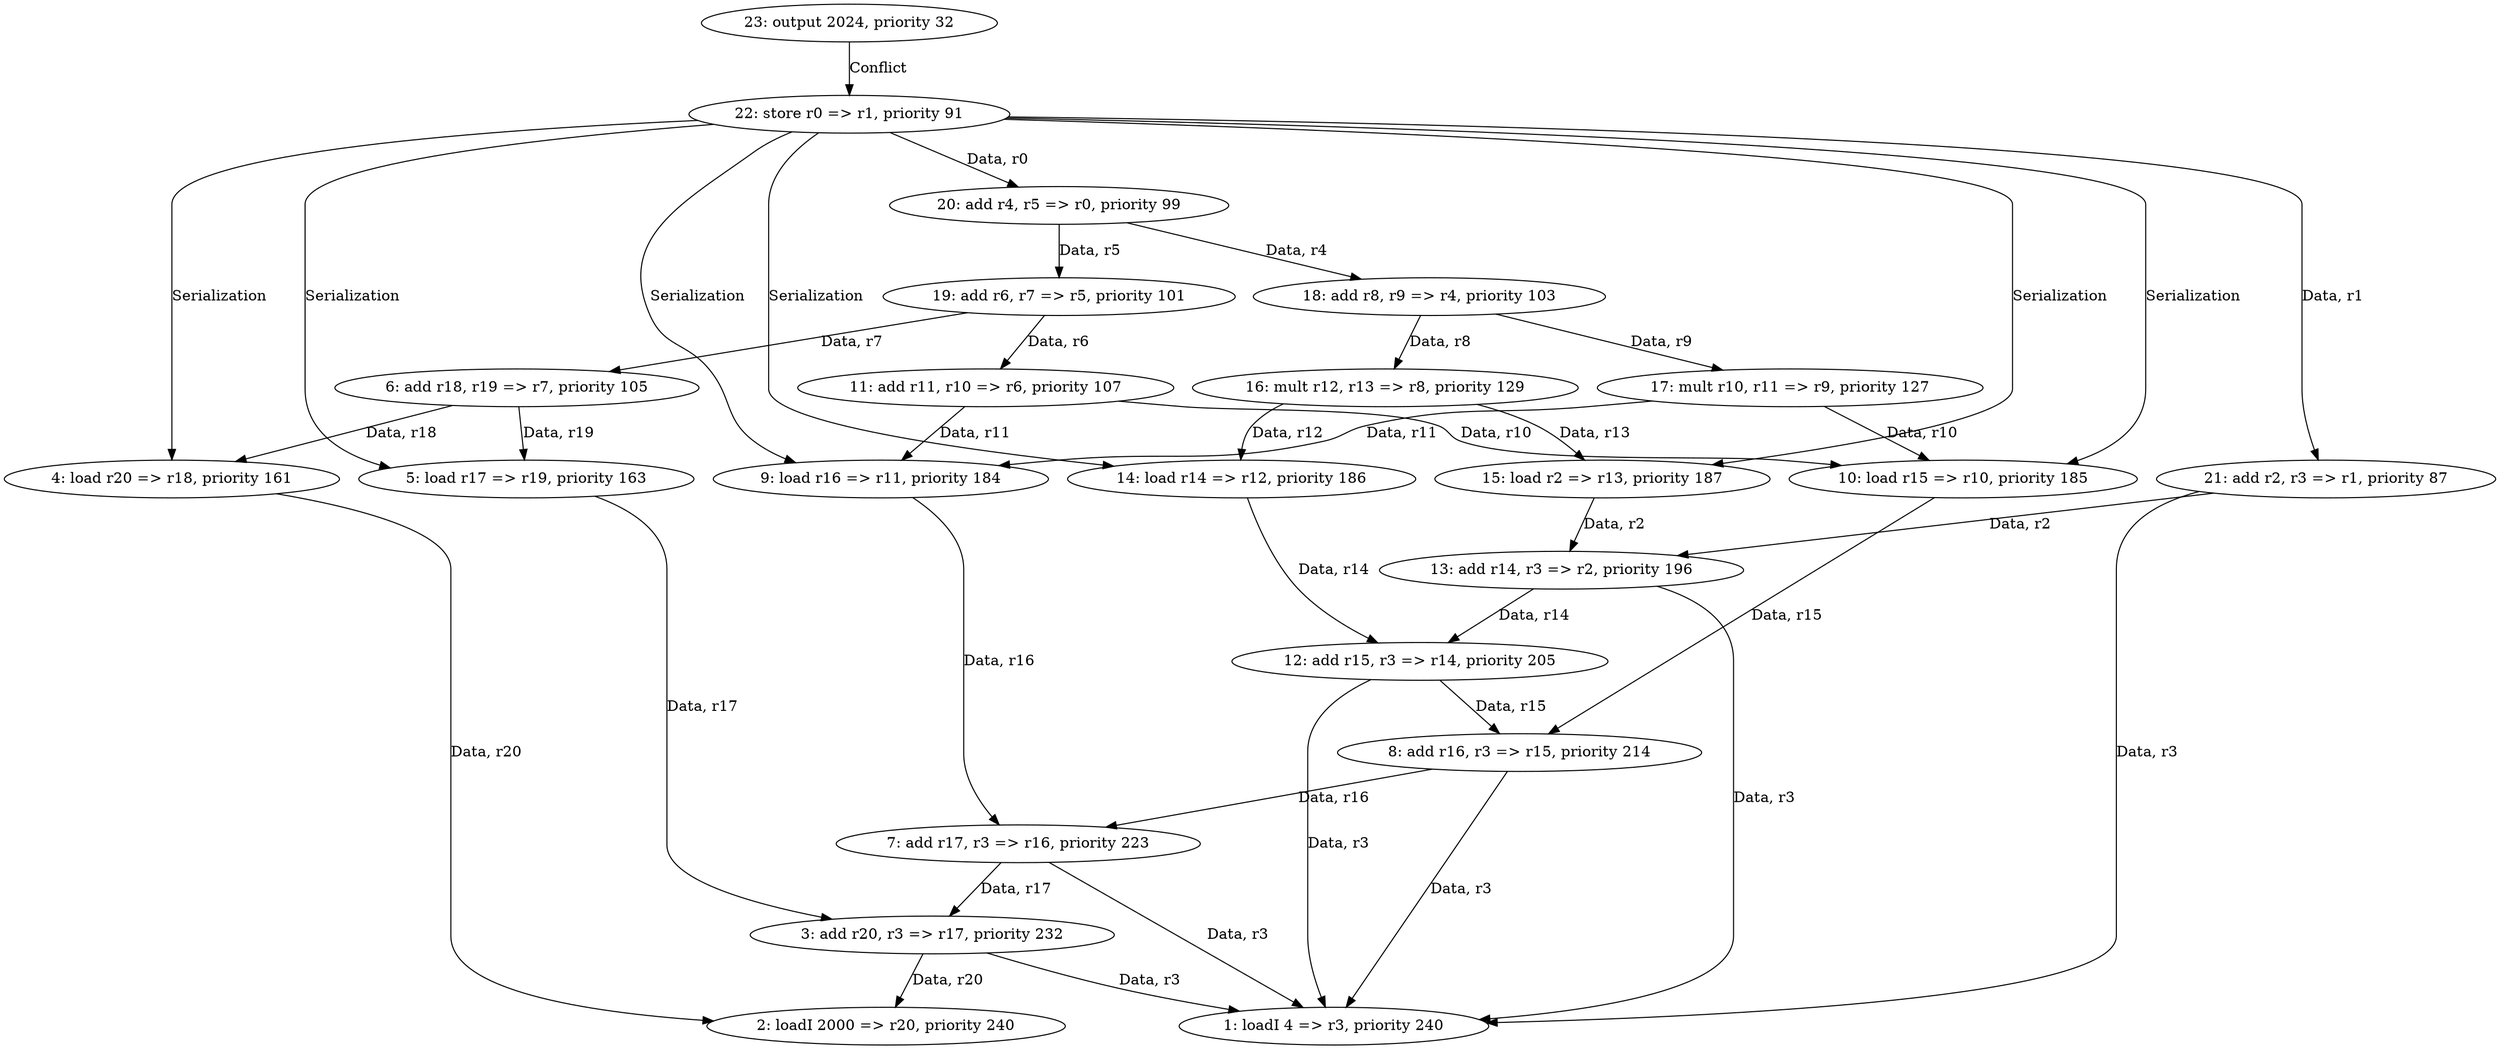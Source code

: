 digraph DependenceGraph{
1[label="1: loadI 4 => r3, priority 240"];
2[label="2: loadI 2000 => r20, priority 240"];
3[label="3: add r20, r3 => r17, priority 232"];
4[label="4: load r20 => r18, priority 161"];
5[label="5: load r17 => r19, priority 163"];
6[label="6: add r18, r19 => r7, priority 105"];
7[label="7: add r17, r3 => r16, priority 223"];
8[label="8: add r16, r3 => r15, priority 214"];
9[label="9: load r16 => r11, priority 184"];
10[label="10: load r15 => r10, priority 185"];
11[label="11: add r11, r10 => r6, priority 107"];
12[label="12: add r15, r3 => r14, priority 205"];
13[label="13: add r14, r3 => r2, priority 196"];
14[label="14: load r14 => r12, priority 186"];
15[label="15: load r2 => r13, priority 187"];
16[label="16: mult r12, r13 => r8, priority 129"];
17[label="17: mult r10, r11 => r9, priority 127"];
18[label="18: add r8, r9 => r4, priority 103"];
19[label="19: add r6, r7 => r5, priority 101"];
20[label="20: add r4, r5 => r0, priority 99"];
21[label="21: add r2, r3 => r1, priority 87"];
22[label="22: store r0 => r1, priority 91"];
23[label="23: output 2024, priority 32"];
3 -> 2[label="Data, r20"];
3 -> 1[label="Data, r3"];
4 -> 2[label="Data, r20"];
5 -> 3[label="Data, r17"];
6 -> 4[label="Data, r18"];
6 -> 5[label="Data, r19"];
7 -> 3[label="Data, r17"];
7 -> 1[label="Data, r3"];
8 -> 7[label="Data, r16"];
8 -> 1[label="Data, r3"];
9 -> 7[label="Data, r16"];
10 -> 8[label="Data, r15"];
11 -> 9[label="Data, r11"];
11 -> 10[label="Data, r10"];
12 -> 8[label="Data, r15"];
12 -> 1[label="Data, r3"];
13 -> 12[label="Data, r14"];
13 -> 1[label="Data, r3"];
14 -> 12[label="Data, r14"];
15 -> 13[label="Data, r2"];
16 -> 14[label="Data, r12"];
16 -> 15[label="Data, r13"];
17 -> 10[label="Data, r10"];
17 -> 9[label="Data, r11"];
18 -> 16[label="Data, r8"];
18 -> 17[label="Data, r9"];
19 -> 11[label="Data, r6"];
19 -> 6[label="Data, r7"];
20 -> 18[label="Data, r4"];
20 -> 19[label="Data, r5"];
21 -> 13[label="Data, r2"];
21 -> 1[label="Data, r3"];
22 -> 20[label="Data, r0"];
22 -> 21[label="Data, r1"];
22 -> 4[label="Serialization"];
22 -> 5[label="Serialization"];
22 -> 9[label="Serialization"];
22 -> 10[label="Serialization"];
22 -> 14[label="Serialization"];
22 -> 15[label="Serialization"];
23 -> 22[label="Conflict"];
}
